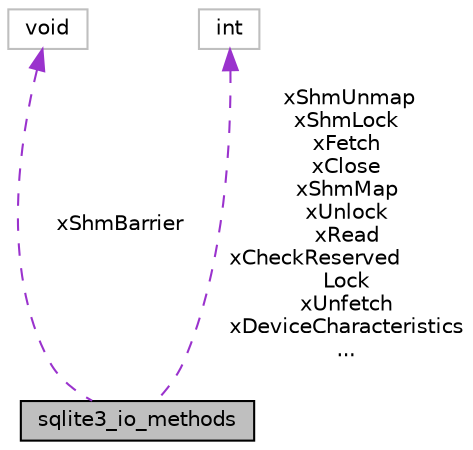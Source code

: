 digraph "sqlite3_io_methods"
{
 // LATEX_PDF_SIZE
  edge [fontname="Helvetica",fontsize="10",labelfontname="Helvetica",labelfontsize="10"];
  node [fontname="Helvetica",fontsize="10",shape=record];
  Node1 [label="sqlite3_io_methods",height=0.2,width=0.4,color="black", fillcolor="grey75", style="filled", fontcolor="black",tooltip=" "];
  Node2 -> Node1 [dir="back",color="darkorchid3",fontsize="10",style="dashed",label=" xShmBarrier" ];
  Node2 [label="void",height=0.2,width=0.4,color="grey75", fillcolor="white", style="filled",tooltip=" "];
  Node3 -> Node1 [dir="back",color="darkorchid3",fontsize="10",style="dashed",label=" xShmUnmap\nxShmLock\nxFetch\nxClose\nxShmMap\nxUnlock\nxRead\nxCheckReserved\lLock\nxUnfetch\nxDeviceCharacteristics\n..." ];
  Node3 [label="int",height=0.2,width=0.4,color="grey75", fillcolor="white", style="filled",tooltip=" "];
}
